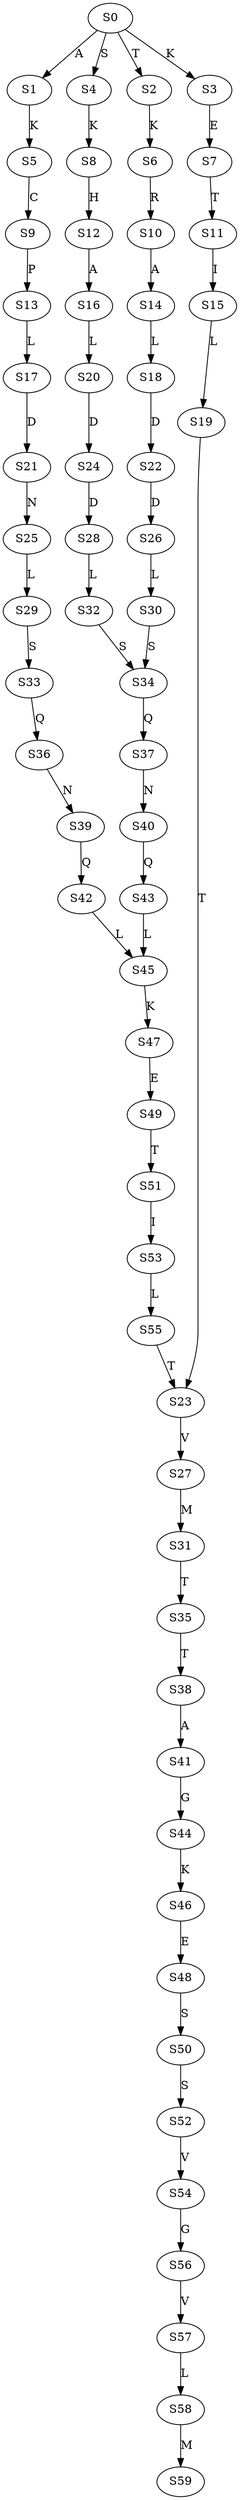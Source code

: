 strict digraph  {
	S0 -> S1 [ label = A ];
	S0 -> S2 [ label = T ];
	S0 -> S3 [ label = K ];
	S0 -> S4 [ label = S ];
	S1 -> S5 [ label = K ];
	S2 -> S6 [ label = K ];
	S3 -> S7 [ label = E ];
	S4 -> S8 [ label = K ];
	S5 -> S9 [ label = C ];
	S6 -> S10 [ label = R ];
	S7 -> S11 [ label = T ];
	S8 -> S12 [ label = H ];
	S9 -> S13 [ label = P ];
	S10 -> S14 [ label = A ];
	S11 -> S15 [ label = I ];
	S12 -> S16 [ label = A ];
	S13 -> S17 [ label = L ];
	S14 -> S18 [ label = L ];
	S15 -> S19 [ label = L ];
	S16 -> S20 [ label = L ];
	S17 -> S21 [ label = D ];
	S18 -> S22 [ label = D ];
	S19 -> S23 [ label = T ];
	S20 -> S24 [ label = D ];
	S21 -> S25 [ label = N ];
	S22 -> S26 [ label = D ];
	S23 -> S27 [ label = V ];
	S24 -> S28 [ label = D ];
	S25 -> S29 [ label = L ];
	S26 -> S30 [ label = L ];
	S27 -> S31 [ label = M ];
	S28 -> S32 [ label = L ];
	S29 -> S33 [ label = S ];
	S30 -> S34 [ label = S ];
	S31 -> S35 [ label = T ];
	S32 -> S34 [ label = S ];
	S33 -> S36 [ label = Q ];
	S34 -> S37 [ label = Q ];
	S35 -> S38 [ label = T ];
	S36 -> S39 [ label = N ];
	S37 -> S40 [ label = N ];
	S38 -> S41 [ label = A ];
	S39 -> S42 [ label = Q ];
	S40 -> S43 [ label = Q ];
	S41 -> S44 [ label = G ];
	S42 -> S45 [ label = L ];
	S43 -> S45 [ label = L ];
	S44 -> S46 [ label = K ];
	S45 -> S47 [ label = K ];
	S46 -> S48 [ label = E ];
	S47 -> S49 [ label = E ];
	S48 -> S50 [ label = S ];
	S49 -> S51 [ label = T ];
	S50 -> S52 [ label = S ];
	S51 -> S53 [ label = I ];
	S52 -> S54 [ label = V ];
	S53 -> S55 [ label = L ];
	S54 -> S56 [ label = G ];
	S55 -> S23 [ label = T ];
	S56 -> S57 [ label = V ];
	S57 -> S58 [ label = L ];
	S58 -> S59 [ label = M ];
}
